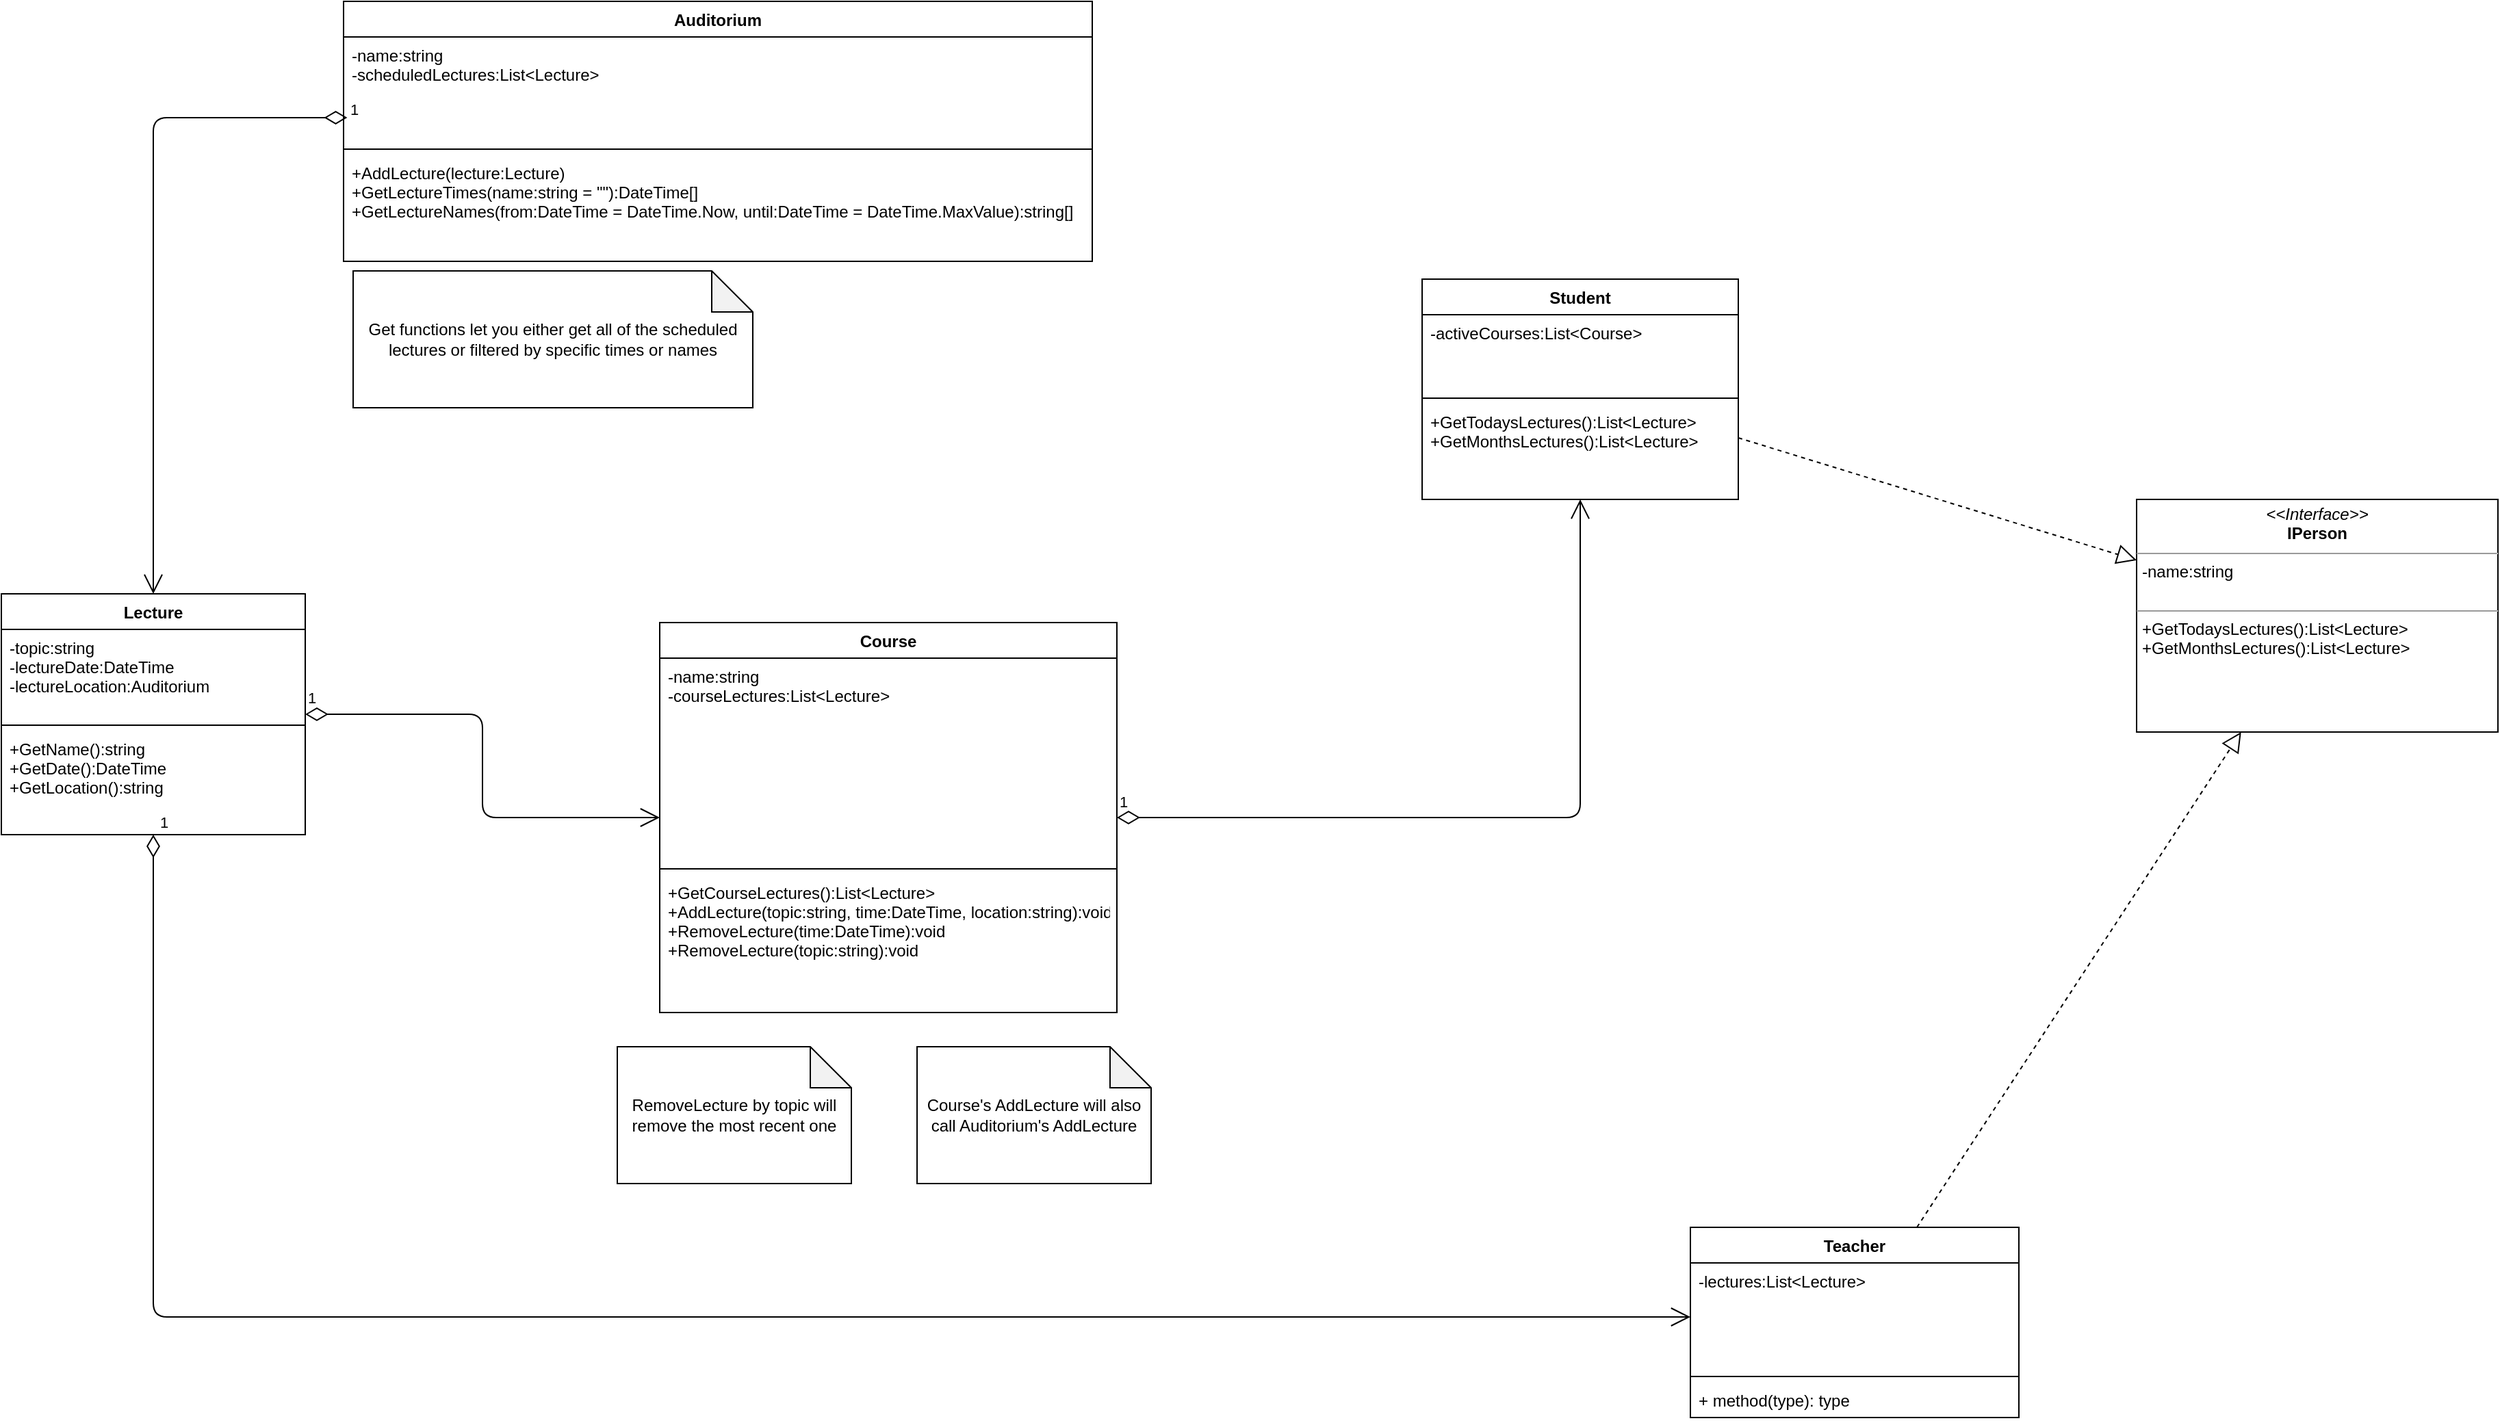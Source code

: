 <mxfile version="14.1.8" type="device"><diagram id="C5RBs43oDa-KdzZeNtuy" name="Page-1"><mxGraphModel dx="1822" dy="1622" grid="0" gridSize="10" guides="1" tooltips="1" connect="1" arrows="1" fold="1" page="0" pageScale="1" pageWidth="827" pageHeight="1169" math="0" shadow="0"><root><mxCell id="WIyWlLk6GJQsqaUBKTNV-0"/><mxCell id="WIyWlLk6GJQsqaUBKTNV-1" parent="WIyWlLk6GJQsqaUBKTNV-0"/><mxCell id="tR9uDY9Nzf5J-o-puIvT-4" value="Student" style="swimlane;fontStyle=1;align=center;verticalAlign=top;childLayout=stackLayout;horizontal=1;startSize=26;horizontalStack=0;resizeParent=1;resizeParentMax=0;resizeLast=0;collapsible=1;marginBottom=0;" vertex="1" parent="WIyWlLk6GJQsqaUBKTNV-1"><mxGeometry x="804" y="-224" width="231" height="161" as="geometry"/></mxCell><mxCell id="tR9uDY9Nzf5J-o-puIvT-5" value="-activeCourses:List&lt;Course&gt;" style="text;strokeColor=none;fillColor=none;align=left;verticalAlign=top;spacingLeft=4;spacingRight=4;overflow=hidden;rotatable=0;points=[[0,0.5],[1,0.5]];portConstraint=eastwest;" vertex="1" parent="tR9uDY9Nzf5J-o-puIvT-4"><mxGeometry y="26" width="231" height="57" as="geometry"/></mxCell><mxCell id="tR9uDY9Nzf5J-o-puIvT-6" value="" style="line;strokeWidth=1;fillColor=none;align=left;verticalAlign=middle;spacingTop=-1;spacingLeft=3;spacingRight=3;rotatable=0;labelPosition=right;points=[];portConstraint=eastwest;" vertex="1" parent="tR9uDY9Nzf5J-o-puIvT-4"><mxGeometry y="83" width="231" height="8" as="geometry"/></mxCell><mxCell id="tR9uDY9Nzf5J-o-puIvT-7" value="+GetTodaysLectures():List&lt;Lecture&gt;&#10;+GetMonthsLectures():List&lt;Lecture&gt;" style="text;strokeColor=none;fillColor=none;align=left;verticalAlign=top;spacingLeft=4;spacingRight=4;overflow=hidden;rotatable=0;points=[[0,0.5],[1,0.5]];portConstraint=eastwest;" vertex="1" parent="tR9uDY9Nzf5J-o-puIvT-4"><mxGeometry y="91" width="231" height="70" as="geometry"/></mxCell><mxCell id="tR9uDY9Nzf5J-o-puIvT-8" value="Course" style="swimlane;fontStyle=1;align=center;verticalAlign=top;childLayout=stackLayout;horizontal=1;startSize=26;horizontalStack=0;resizeParent=1;resizeParentMax=0;resizeLast=0;collapsible=1;marginBottom=0;" vertex="1" parent="WIyWlLk6GJQsqaUBKTNV-1"><mxGeometry x="247" y="27" width="334" height="285" as="geometry"/></mxCell><mxCell id="tR9uDY9Nzf5J-o-puIvT-9" value="-name:string&#10;-courseLectures:List&lt;Lecture&gt;&#10;&#10;" style="text;strokeColor=none;fillColor=none;align=left;verticalAlign=top;spacingLeft=4;spacingRight=4;overflow=hidden;rotatable=0;points=[[0,0.5],[1,0.5]];portConstraint=eastwest;" vertex="1" parent="tR9uDY9Nzf5J-o-puIvT-8"><mxGeometry y="26" width="334" height="150" as="geometry"/></mxCell><mxCell id="tR9uDY9Nzf5J-o-puIvT-10" value="" style="line;strokeWidth=1;fillColor=none;align=left;verticalAlign=middle;spacingTop=-1;spacingLeft=3;spacingRight=3;rotatable=0;labelPosition=right;points=[];portConstraint=eastwest;" vertex="1" parent="tR9uDY9Nzf5J-o-puIvT-8"><mxGeometry y="176" width="334" height="8" as="geometry"/></mxCell><mxCell id="tR9uDY9Nzf5J-o-puIvT-11" value="+GetCourseLectures():List&lt;Lecture&gt;&#10;+AddLecture(topic:string, time:DateTime, location:string):void&#10;+RemoveLecture(time:DateTime):void&#10;+RemoveLecture(topic:string):void" style="text;strokeColor=none;fillColor=none;align=left;verticalAlign=top;spacingLeft=4;spacingRight=4;overflow=hidden;rotatable=0;points=[[0,0.5],[1,0.5]];portConstraint=eastwest;" vertex="1" parent="tR9uDY9Nzf5J-o-puIvT-8"><mxGeometry y="184" width="334" height="101" as="geometry"/></mxCell><mxCell id="tR9uDY9Nzf5J-o-puIvT-12" value="Lecture" style="swimlane;fontStyle=1;align=center;verticalAlign=top;childLayout=stackLayout;horizontal=1;startSize=26;horizontalStack=0;resizeParent=1;resizeParentMax=0;resizeLast=0;collapsible=1;marginBottom=0;" vertex="1" parent="WIyWlLk6GJQsqaUBKTNV-1"><mxGeometry x="-234" y="6" width="222" height="176" as="geometry"/></mxCell><mxCell id="tR9uDY9Nzf5J-o-puIvT-13" value="-topic:string&#10;-lectureDate:DateTime&#10;-lectureLocation:Auditorium&#10;" style="text;strokeColor=none;fillColor=none;align=left;verticalAlign=top;spacingLeft=4;spacingRight=4;overflow=hidden;rotatable=0;points=[[0,0.5],[1,0.5]];portConstraint=eastwest;" vertex="1" parent="tR9uDY9Nzf5J-o-puIvT-12"><mxGeometry y="26" width="222" height="66" as="geometry"/></mxCell><mxCell id="tR9uDY9Nzf5J-o-puIvT-14" value="" style="line;strokeWidth=1;fillColor=none;align=left;verticalAlign=middle;spacingTop=-1;spacingLeft=3;spacingRight=3;rotatable=0;labelPosition=right;points=[];portConstraint=eastwest;" vertex="1" parent="tR9uDY9Nzf5J-o-puIvT-12"><mxGeometry y="92" width="222" height="8" as="geometry"/></mxCell><mxCell id="tR9uDY9Nzf5J-o-puIvT-15" value="+GetName():string&#10;+GetDate():DateTime&#10;+GetLocation():string&#10;" style="text;strokeColor=none;fillColor=none;align=left;verticalAlign=top;spacingLeft=4;spacingRight=4;overflow=hidden;rotatable=0;points=[[0,0.5],[1,0.5]];portConstraint=eastwest;" vertex="1" parent="tR9uDY9Nzf5J-o-puIvT-12"><mxGeometry y="100" width="222" height="76" as="geometry"/></mxCell><mxCell id="tR9uDY9Nzf5J-o-puIvT-16" value="Auditorium" style="swimlane;fontStyle=1;align=center;verticalAlign=top;childLayout=stackLayout;horizontal=1;startSize=26;horizontalStack=0;resizeParent=1;resizeParentMax=0;resizeLast=0;collapsible=1;marginBottom=0;" vertex="1" parent="WIyWlLk6GJQsqaUBKTNV-1"><mxGeometry x="16" y="-427" width="547" height="190" as="geometry"/></mxCell><mxCell id="tR9uDY9Nzf5J-o-puIvT-17" value="-name:string&#10;-scheduledLectures:List&lt;Lecture&gt;" style="text;strokeColor=none;fillColor=none;align=left;verticalAlign=top;spacingLeft=4;spacingRight=4;overflow=hidden;rotatable=0;points=[[0,0.5],[1,0.5]];portConstraint=eastwest;" vertex="1" parent="tR9uDY9Nzf5J-o-puIvT-16"><mxGeometry y="26" width="547" height="78" as="geometry"/></mxCell><mxCell id="tR9uDY9Nzf5J-o-puIvT-18" value="" style="line;strokeWidth=1;fillColor=none;align=left;verticalAlign=middle;spacingTop=-1;spacingLeft=3;spacingRight=3;rotatable=0;labelPosition=right;points=[];portConstraint=eastwest;" vertex="1" parent="tR9uDY9Nzf5J-o-puIvT-16"><mxGeometry y="104" width="547" height="8" as="geometry"/></mxCell><mxCell id="tR9uDY9Nzf5J-o-puIvT-19" value="+AddLecture(lecture:Lecture)&#10;+GetLectureTimes(name:string = &quot;&quot;):DateTime[]&#10;+GetLectureNames(from:DateTime = DateTime.Now, until:DateTime = DateTime.MaxValue):string[]&#10;" style="text;strokeColor=none;fillColor=none;align=left;verticalAlign=top;spacingLeft=4;spacingRight=4;overflow=hidden;rotatable=0;points=[[0,0.5],[1,0.5]];portConstraint=eastwest;" vertex="1" parent="tR9uDY9Nzf5J-o-puIvT-16"><mxGeometry y="112" width="547" height="78" as="geometry"/></mxCell><mxCell id="tR9uDY9Nzf5J-o-puIvT-20" value="RemoveLecture by topic will remove the most recent one" style="shape=note;whiteSpace=wrap;html=1;backgroundOutline=1;darkOpacity=0.05;" vertex="1" parent="WIyWlLk6GJQsqaUBKTNV-1"><mxGeometry x="216" y="337" width="171" height="100" as="geometry"/></mxCell><mxCell id="tR9uDY9Nzf5J-o-puIvT-21" value="1" style="endArrow=open;html=1;endSize=12;startArrow=diamondThin;startSize=14;startFill=0;edgeStyle=orthogonalEdgeStyle;align=left;verticalAlign=bottom;" edge="1" parent="WIyWlLk6GJQsqaUBKTNV-1" source="tR9uDY9Nzf5J-o-puIvT-8" target="tR9uDY9Nzf5J-o-puIvT-4"><mxGeometry x="-1" y="3" relative="1" as="geometry"><mxPoint x="347" y="-108" as="sourcePoint"/><mxPoint x="507" y="-108" as="targetPoint"/></mxGeometry></mxCell><mxCell id="tR9uDY9Nzf5J-o-puIvT-22" value="1" style="endArrow=open;html=1;endSize=12;startArrow=diamondThin;startSize=14;startFill=0;edgeStyle=orthogonalEdgeStyle;align=left;verticalAlign=bottom;" edge="1" parent="WIyWlLk6GJQsqaUBKTNV-1" source="tR9uDY9Nzf5J-o-puIvT-12" target="tR9uDY9Nzf5J-o-puIvT-8"><mxGeometry x="-1" y="3" relative="1" as="geometry"><mxPoint x="347" y="-108" as="sourcePoint"/><mxPoint x="507" y="-108" as="targetPoint"/></mxGeometry></mxCell><mxCell id="tR9uDY9Nzf5J-o-puIvT-23" value="1" style="endArrow=open;html=1;endSize=12;startArrow=diamondThin;startSize=14;startFill=0;edgeStyle=orthogonalEdgeStyle;align=left;verticalAlign=bottom;exitX=0.005;exitY=0.756;exitDx=0;exitDy=0;exitPerimeter=0;" edge="1" parent="WIyWlLk6GJQsqaUBKTNV-1" source="tR9uDY9Nzf5J-o-puIvT-17" target="tR9uDY9Nzf5J-o-puIvT-12"><mxGeometry x="-1" y="3" relative="1" as="geometry"><mxPoint x="196" y="-214" as="sourcePoint"/><mxPoint x="507" y="-108" as="targetPoint"/></mxGeometry></mxCell><mxCell id="tR9uDY9Nzf5J-o-puIvT-24" value="Course's AddLecture will also call Auditorium's AddLecture" style="shape=note;whiteSpace=wrap;html=1;backgroundOutline=1;darkOpacity=0.05;" vertex="1" parent="WIyWlLk6GJQsqaUBKTNV-1"><mxGeometry x="435" y="337" width="171" height="100" as="geometry"/></mxCell><mxCell id="tR9uDY9Nzf5J-o-puIvT-25" value="Get functions let you either get all of the scheduled lectures or filtered by specific times or names" style="shape=note;whiteSpace=wrap;html=1;backgroundOutline=1;darkOpacity=0.05;" vertex="1" parent="WIyWlLk6GJQsqaUBKTNV-1"><mxGeometry x="23" y="-230" width="292" height="100" as="geometry"/></mxCell><mxCell id="tR9uDY9Nzf5J-o-puIvT-26" value="Teacher" style="swimlane;fontStyle=1;align=center;verticalAlign=top;childLayout=stackLayout;horizontal=1;startSize=26;horizontalStack=0;resizeParent=1;resizeParentMax=0;resizeLast=0;collapsible=1;marginBottom=0;" vertex="1" parent="WIyWlLk6GJQsqaUBKTNV-1"><mxGeometry x="1000" y="469" width="240" height="139" as="geometry"/></mxCell><mxCell id="tR9uDY9Nzf5J-o-puIvT-27" value="-lectures:List&lt;Lecture&gt;" style="text;strokeColor=none;fillColor=none;align=left;verticalAlign=top;spacingLeft=4;spacingRight=4;overflow=hidden;rotatable=0;points=[[0,0.5],[1,0.5]];portConstraint=eastwest;" vertex="1" parent="tR9uDY9Nzf5J-o-puIvT-26"><mxGeometry y="26" width="240" height="79" as="geometry"/></mxCell><mxCell id="tR9uDY9Nzf5J-o-puIvT-28" value="" style="line;strokeWidth=1;fillColor=none;align=left;verticalAlign=middle;spacingTop=-1;spacingLeft=3;spacingRight=3;rotatable=0;labelPosition=right;points=[];portConstraint=eastwest;" vertex="1" parent="tR9uDY9Nzf5J-o-puIvT-26"><mxGeometry y="105" width="240" height="8" as="geometry"/></mxCell><mxCell id="tR9uDY9Nzf5J-o-puIvT-29" value="+ method(type): type" style="text;strokeColor=none;fillColor=none;align=left;verticalAlign=top;spacingLeft=4;spacingRight=4;overflow=hidden;rotatable=0;points=[[0,0.5],[1,0.5]];portConstraint=eastwest;" vertex="1" parent="tR9uDY9Nzf5J-o-puIvT-26"><mxGeometry y="113" width="240" height="26" as="geometry"/></mxCell><mxCell id="tR9uDY9Nzf5J-o-puIvT-30" value="&lt;p style=&quot;margin: 0px ; margin-top: 4px ; text-align: center&quot;&gt;&lt;i&gt;&amp;lt;&amp;lt;Interface&amp;gt;&amp;gt;&lt;/i&gt;&lt;br&gt;&lt;b&gt;IPerson&lt;/b&gt;&lt;/p&gt;&lt;hr size=&quot;1&quot;&gt;&lt;p style=&quot;margin: 0px ; margin-left: 4px&quot;&gt;-name:string&lt;br&gt;&lt;br&gt;&lt;/p&gt;&lt;hr size=&quot;1&quot;&gt;&lt;p style=&quot;margin: 0px ; margin-left: 4px&quot;&gt;+GetTodaysLectures():List&amp;lt;Lecture&amp;gt;&lt;br style=&quot;padding: 0px ; margin: 0px&quot;&gt;+GetMonthsLectures():List&amp;lt;Lecture&amp;gt;&lt;br&gt;&lt;/p&gt;" style="verticalAlign=top;align=left;overflow=fill;fontSize=12;fontFamily=Helvetica;html=1;" vertex="1" parent="WIyWlLk6GJQsqaUBKTNV-1"><mxGeometry x="1326" y="-63" width="264" height="170" as="geometry"/></mxCell><mxCell id="tR9uDY9Nzf5J-o-puIvT-31" value="" style="endArrow=block;dashed=1;endFill=0;endSize=12;html=1;" edge="1" parent="WIyWlLk6GJQsqaUBKTNV-1" source="tR9uDY9Nzf5J-o-puIvT-4" target="tR9uDY9Nzf5J-o-puIvT-30"><mxGeometry width="160" relative="1" as="geometry"><mxPoint x="1055" y="-84" as="sourcePoint"/><mxPoint x="1215" y="-84" as="targetPoint"/></mxGeometry></mxCell><mxCell id="tR9uDY9Nzf5J-o-puIvT-32" value="" style="endArrow=block;dashed=1;endFill=0;endSize=12;html=1;" edge="1" parent="WIyWlLk6GJQsqaUBKTNV-1" source="tR9uDY9Nzf5J-o-puIvT-26" target="tR9uDY9Nzf5J-o-puIvT-30"><mxGeometry width="160" relative="1" as="geometry"><mxPoint x="1075" y="186" as="sourcePoint"/><mxPoint x="1235" y="186" as="targetPoint"/></mxGeometry></mxCell><mxCell id="tR9uDY9Nzf5J-o-puIvT-33" value="1" style="endArrow=open;html=1;endSize=12;startArrow=diamondThin;startSize=14;startFill=0;edgeStyle=orthogonalEdgeStyle;align=left;verticalAlign=bottom;" edge="1" parent="WIyWlLk6GJQsqaUBKTNV-1" source="tR9uDY9Nzf5J-o-puIvT-12" target="tR9uDY9Nzf5J-o-puIvT-27"><mxGeometry x="-1" y="3" relative="1" as="geometry"><mxPoint x="558" y="301" as="sourcePoint"/><mxPoint x="718" y="301" as="targetPoint"/></mxGeometry></mxCell></root></mxGraphModel></diagram></mxfile>